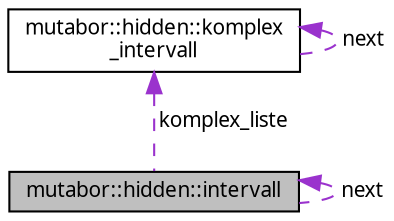 digraph "mutabor::hidden::intervall"
{
  edge [fontname="Sans",fontsize="10",labelfontname="Sans",labelfontsize="10"];
  node [fontname="Sans",fontsize="10",shape=record];
  Node1 [label="mutabor::hidden::intervall",height=0.2,width=0.4,color="black", fillcolor="grey75", style="filled", fontcolor="black"];
  Node2 -> Node1 [dir="back",color="darkorchid3",fontsize="10",style="dashed",label=" komplex_liste" ,fontname="Sans"];
  Node2 [label="mutabor::hidden::komplex\l_intervall",height=0.2,width=0.4,color="black", fillcolor="white", style="filled",URL="$da/dd2/structmutabor_1_1hidden_1_1komplex__intervall.html"];
  Node2 -> Node2 [dir="back",color="darkorchid3",fontsize="10",style="dashed",label=" next" ,fontname="Sans"];
  Node1 -> Node1 [dir="back",color="darkorchid3",fontsize="10",style="dashed",label=" next" ,fontname="Sans"];
}

